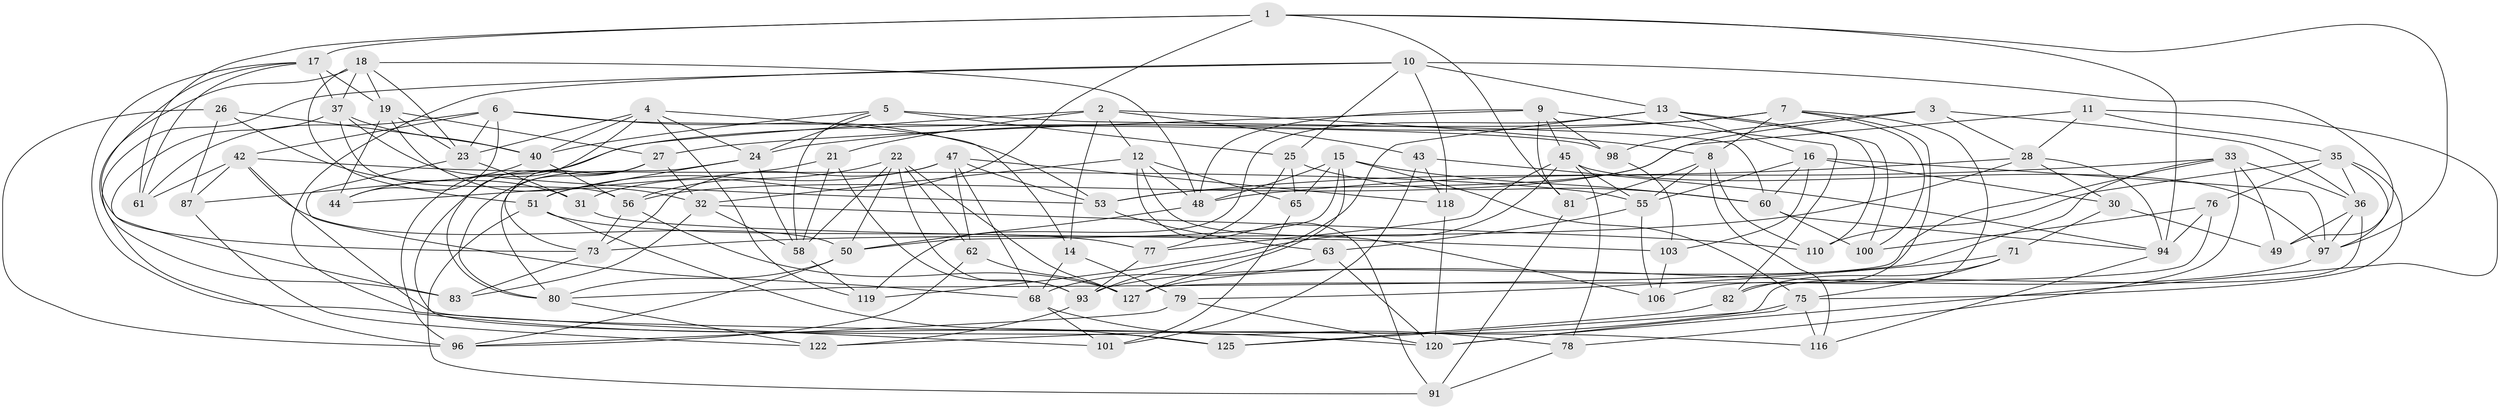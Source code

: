 // original degree distribution, {4: 1.0}
// Generated by graph-tools (version 1.1) at 2025/42/03/06/25 10:42:20]
// undirected, 84 vertices, 216 edges
graph export_dot {
graph [start="1"]
  node [color=gray90,style=filled];
  1 [super="+57"];
  2 [super="+39"];
  3;
  4 [super="+64"];
  5 [super="+29"];
  6 [super="+86"];
  7 [super="+38"];
  8 [super="+121"];
  9 [super="+20"];
  10 [super="+130"];
  11;
  12 [super="+90"];
  13 [super="+99"];
  14;
  15 [super="+70"];
  16 [super="+131"];
  17 [super="+66"];
  18 [super="+67"];
  19 [super="+105"];
  21;
  22 [super="+104"];
  23 [super="+34"];
  24 [super="+41"];
  25 [super="+52"];
  26;
  27 [super="+102"];
  28 [super="+74"];
  30;
  31;
  32 [super="+69"];
  33 [super="+54"];
  35 [super="+85"];
  36 [super="+46"];
  37 [super="+132"];
  40 [super="+114"];
  42 [super="+72"];
  43;
  44;
  45 [super="+59"];
  47 [super="+123"];
  48 [super="+89"];
  49;
  50 [super="+109"];
  51 [super="+112"];
  53 [super="+133"];
  55 [super="+88"];
  56 [super="+117"];
  58 [super="+95"];
  60 [super="+113"];
  61;
  62;
  63;
  65;
  68 [super="+115"];
  71;
  73 [super="+92"];
  75 [super="+84"];
  76;
  77;
  78;
  79;
  80 [super="+111"];
  81;
  82;
  83;
  87;
  91;
  93 [super="+107"];
  94 [super="+108"];
  96 [super="+124"];
  97 [super="+128"];
  98;
  100;
  101;
  103;
  106;
  110;
  116;
  118;
  119;
  120 [super="+126"];
  122;
  125;
  127 [super="+129"];
  1 -- 31;
  1 -- 61;
  1 -- 81;
  1 -- 94;
  1 -- 97;
  1 -- 17;
  2 -- 43;
  2 -- 14;
  2 -- 96;
  2 -- 8;
  2 -- 12;
  2 -- 21;
  3 -- 36;
  3 -- 98;
  3 -- 28;
  3 -- 53;
  4 -- 40;
  4 -- 119;
  4 -- 14;
  4 -- 24;
  4 -- 80;
  4 -- 23;
  5 -- 60;
  5 -- 24;
  5 -- 25 [weight=2];
  5 -- 58;
  5 -- 40;
  6 -- 61;
  6 -- 44;
  6 -- 42;
  6 -- 98;
  6 -- 53;
  6 -- 23;
  7 -- 82;
  7 -- 106;
  7 -- 8;
  7 -- 24;
  7 -- 100;
  7 -- 87;
  8 -- 116;
  8 -- 55;
  8 -- 81;
  8 -- 110;
  9 -- 98;
  9 -- 81;
  9 -- 48;
  9 -- 82;
  9 -- 27;
  9 -- 45;
  10 -- 49;
  10 -- 96;
  10 -- 118;
  10 -- 25;
  10 -- 13;
  10 -- 101;
  11 -- 28;
  11 -- 35;
  11 -- 56;
  11 -- 120;
  12 -- 106;
  12 -- 65;
  12 -- 48;
  12 -- 91;
  12 -- 32;
  13 -- 110;
  13 -- 16;
  13 -- 100;
  13 -- 119;
  13 -- 93;
  14 -- 79;
  14 -- 68;
  15 -- 60;
  15 -- 48;
  15 -- 65;
  15 -- 75;
  15 -- 50;
  15 -- 127;
  16 -- 30;
  16 -- 97;
  16 -- 60;
  16 -- 103;
  16 -- 55;
  17 -- 37;
  17 -- 19;
  17 -- 120;
  17 -- 61;
  17 -- 73;
  18 -- 23;
  18 -- 51;
  18 -- 37;
  18 -- 48;
  18 -- 83;
  18 -- 19;
  19 -- 27;
  19 -- 32;
  19 -- 44;
  19 -- 23;
  21 -- 93;
  21 -- 44;
  21 -- 58;
  22 -- 56;
  22 -- 93;
  22 -- 50;
  22 -- 58;
  22 -- 127;
  22 -- 62;
  23 -- 68;
  23 -- 31;
  24 -- 51;
  24 -- 80;
  24 -- 58;
  25 -- 77;
  25 -- 65;
  25 -- 60;
  26 -- 40;
  26 -- 31;
  26 -- 87;
  26 -- 96;
  27 -- 73;
  27 -- 32;
  27 -- 125;
  27 -- 80;
  28 -- 94;
  28 -- 53;
  28 -- 30;
  28 -- 73;
  30 -- 49;
  30 -- 71;
  31 -- 103;
  32 -- 83;
  32 -- 110;
  32 -- 58;
  33 -- 78;
  33 -- 80;
  33 -- 48;
  33 -- 49;
  33 -- 93;
  33 -- 36;
  35 -- 76;
  35 -- 97;
  35 -- 110;
  35 -- 75;
  35 -- 36;
  36 -- 49;
  36 -- 125;
  36 -- 97;
  37 -- 83;
  37 -- 53;
  37 -- 56;
  37 -- 40;
  40 -- 44;
  40 -- 56;
  42 -- 87;
  42 -- 61;
  42 -- 116;
  42 -- 50;
  42 -- 55;
  43 -- 118;
  43 -- 101;
  43 -- 94;
  45 -- 119;
  45 -- 77;
  45 -- 97;
  45 -- 78;
  45 -- 55;
  47 -- 62;
  47 -- 73;
  47 -- 51;
  47 -- 118;
  47 -- 68;
  47 -- 53;
  48 -- 50;
  50 -- 96;
  50 -- 80;
  51 -- 77;
  51 -- 91;
  51 -- 125;
  53 -- 63;
  55 -- 106;
  55 -- 63;
  56 -- 73;
  56 -- 127;
  58 -- 119;
  60 -- 100;
  60 -- 94;
  62 -- 96;
  62 -- 127;
  63 -- 68;
  63 -- 120;
  65 -- 101;
  68 -- 101;
  68 -- 78;
  71 -- 79;
  71 -- 75;
  71 -- 82;
  73 -- 83;
  75 -- 120;
  75 -- 122;
  75 -- 116;
  76 -- 127;
  76 -- 100;
  76 -- 94;
  77 -- 93;
  78 -- 91;
  79 -- 120;
  79 -- 96;
  80 -- 122;
  81 -- 91;
  82 -- 125;
  87 -- 122;
  93 -- 122;
  94 -- 116;
  97 -- 127;
  98 -- 103;
  103 -- 106;
  118 -- 120;
}
